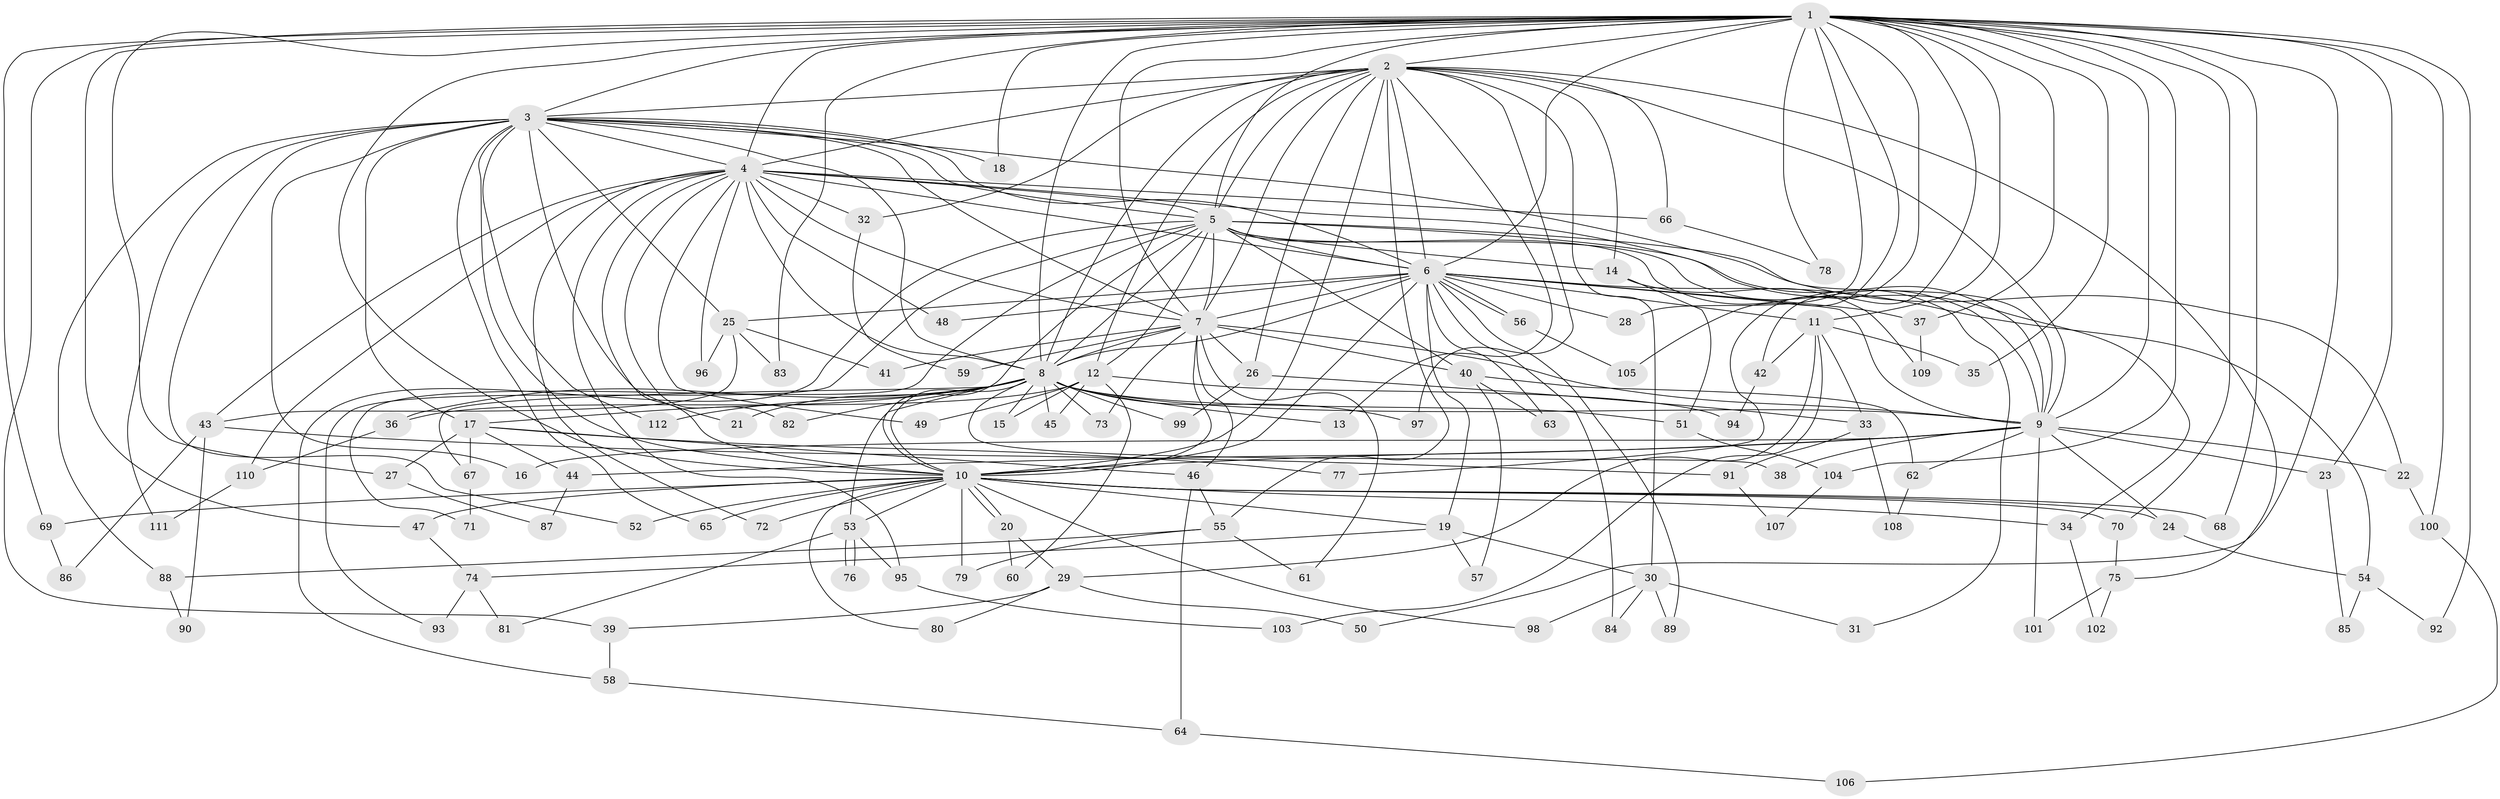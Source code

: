 // coarse degree distribution, {17: 0.029411764705882353, 19: 0.014705882352941176, 18: 0.029411764705882353, 6: 0.04411764705882353, 4: 0.11764705882352941, 16: 0.014705882352941176, 2: 0.22058823529411764, 3: 0.3235294117647059, 8: 0.014705882352941176, 5: 0.10294117647058823, 20: 0.029411764705882353, 27: 0.014705882352941176, 15: 0.014705882352941176, 7: 0.014705882352941176, 1: 0.014705882352941176}
// Generated by graph-tools (version 1.1) at 2025/36/03/04/25 23:36:18]
// undirected, 112 vertices, 249 edges
graph export_dot {
  node [color=gray90,style=filled];
  1;
  2;
  3;
  4;
  5;
  6;
  7;
  8;
  9;
  10;
  11;
  12;
  13;
  14;
  15;
  16;
  17;
  18;
  19;
  20;
  21;
  22;
  23;
  24;
  25;
  26;
  27;
  28;
  29;
  30;
  31;
  32;
  33;
  34;
  35;
  36;
  37;
  38;
  39;
  40;
  41;
  42;
  43;
  44;
  45;
  46;
  47;
  48;
  49;
  50;
  51;
  52;
  53;
  54;
  55;
  56;
  57;
  58;
  59;
  60;
  61;
  62;
  63;
  64;
  65;
  66;
  67;
  68;
  69;
  70;
  71;
  72;
  73;
  74;
  75;
  76;
  77;
  78;
  79;
  80;
  81;
  82;
  83;
  84;
  85;
  86;
  87;
  88;
  89;
  90;
  91;
  92;
  93;
  94;
  95;
  96;
  97;
  98;
  99;
  100;
  101;
  102;
  103;
  104;
  105;
  106;
  107;
  108;
  109;
  110;
  111;
  112;
  1 -- 2;
  1 -- 3;
  1 -- 4;
  1 -- 5;
  1 -- 6;
  1 -- 7;
  1 -- 8;
  1 -- 9;
  1 -- 10;
  1 -- 11;
  1 -- 18;
  1 -- 23;
  1 -- 27;
  1 -- 28;
  1 -- 35;
  1 -- 37;
  1 -- 39;
  1 -- 42;
  1 -- 47;
  1 -- 50;
  1 -- 68;
  1 -- 69;
  1 -- 70;
  1 -- 77;
  1 -- 78;
  1 -- 83;
  1 -- 92;
  1 -- 100;
  1 -- 104;
  1 -- 105;
  2 -- 3;
  2 -- 4;
  2 -- 5;
  2 -- 6;
  2 -- 7;
  2 -- 8;
  2 -- 9;
  2 -- 10;
  2 -- 12;
  2 -- 13;
  2 -- 14;
  2 -- 26;
  2 -- 30;
  2 -- 32;
  2 -- 55;
  2 -- 66;
  2 -- 75;
  2 -- 97;
  3 -- 4;
  3 -- 5;
  3 -- 6;
  3 -- 7;
  3 -- 8;
  3 -- 9;
  3 -- 10;
  3 -- 16;
  3 -- 17;
  3 -- 18;
  3 -- 21;
  3 -- 25;
  3 -- 52;
  3 -- 65;
  3 -- 88;
  3 -- 111;
  3 -- 112;
  4 -- 5;
  4 -- 6;
  4 -- 7;
  4 -- 8;
  4 -- 9;
  4 -- 10;
  4 -- 32;
  4 -- 43;
  4 -- 48;
  4 -- 49;
  4 -- 66;
  4 -- 72;
  4 -- 82;
  4 -- 95;
  4 -- 96;
  4 -- 110;
  5 -- 6;
  5 -- 7;
  5 -- 8;
  5 -- 9;
  5 -- 10;
  5 -- 12;
  5 -- 14;
  5 -- 22;
  5 -- 31;
  5 -- 34;
  5 -- 40;
  5 -- 58;
  5 -- 71;
  5 -- 93;
  6 -- 7;
  6 -- 8;
  6 -- 9;
  6 -- 10;
  6 -- 11;
  6 -- 19;
  6 -- 25;
  6 -- 28;
  6 -- 37;
  6 -- 48;
  6 -- 54;
  6 -- 56;
  6 -- 56;
  6 -- 63;
  6 -- 84;
  6 -- 89;
  7 -- 8;
  7 -- 9;
  7 -- 10;
  7 -- 26;
  7 -- 40;
  7 -- 41;
  7 -- 46;
  7 -- 59;
  7 -- 61;
  7 -- 73;
  8 -- 9;
  8 -- 10;
  8 -- 13;
  8 -- 15;
  8 -- 17;
  8 -- 21;
  8 -- 36;
  8 -- 38;
  8 -- 45;
  8 -- 51;
  8 -- 53;
  8 -- 67;
  8 -- 73;
  8 -- 82;
  8 -- 97;
  8 -- 99;
  8 -- 112;
  9 -- 10;
  9 -- 16;
  9 -- 22;
  9 -- 23;
  9 -- 24;
  9 -- 38;
  9 -- 44;
  9 -- 62;
  9 -- 101;
  10 -- 19;
  10 -- 20;
  10 -- 20;
  10 -- 24;
  10 -- 34;
  10 -- 47;
  10 -- 52;
  10 -- 53;
  10 -- 65;
  10 -- 68;
  10 -- 69;
  10 -- 70;
  10 -- 72;
  10 -- 79;
  10 -- 80;
  10 -- 98;
  11 -- 29;
  11 -- 33;
  11 -- 35;
  11 -- 42;
  11 -- 103;
  12 -- 15;
  12 -- 36;
  12 -- 45;
  12 -- 49;
  12 -- 60;
  12 -- 94;
  14 -- 51;
  14 -- 109;
  17 -- 27;
  17 -- 44;
  17 -- 46;
  17 -- 67;
  17 -- 77;
  19 -- 30;
  19 -- 57;
  19 -- 74;
  20 -- 29;
  20 -- 60;
  22 -- 100;
  23 -- 85;
  24 -- 54;
  25 -- 41;
  25 -- 43;
  25 -- 83;
  25 -- 96;
  26 -- 33;
  26 -- 99;
  27 -- 87;
  29 -- 39;
  29 -- 50;
  29 -- 80;
  30 -- 31;
  30 -- 84;
  30 -- 89;
  30 -- 98;
  32 -- 59;
  33 -- 91;
  33 -- 108;
  34 -- 102;
  36 -- 110;
  37 -- 109;
  39 -- 58;
  40 -- 57;
  40 -- 62;
  40 -- 63;
  42 -- 94;
  43 -- 86;
  43 -- 90;
  43 -- 91;
  44 -- 87;
  46 -- 55;
  46 -- 64;
  47 -- 74;
  51 -- 104;
  53 -- 76;
  53 -- 76;
  53 -- 81;
  53 -- 95;
  54 -- 85;
  54 -- 92;
  55 -- 61;
  55 -- 79;
  55 -- 88;
  56 -- 105;
  58 -- 64;
  62 -- 108;
  64 -- 106;
  66 -- 78;
  67 -- 71;
  69 -- 86;
  70 -- 75;
  74 -- 81;
  74 -- 93;
  75 -- 101;
  75 -- 102;
  88 -- 90;
  91 -- 107;
  95 -- 103;
  100 -- 106;
  104 -- 107;
  110 -- 111;
}
